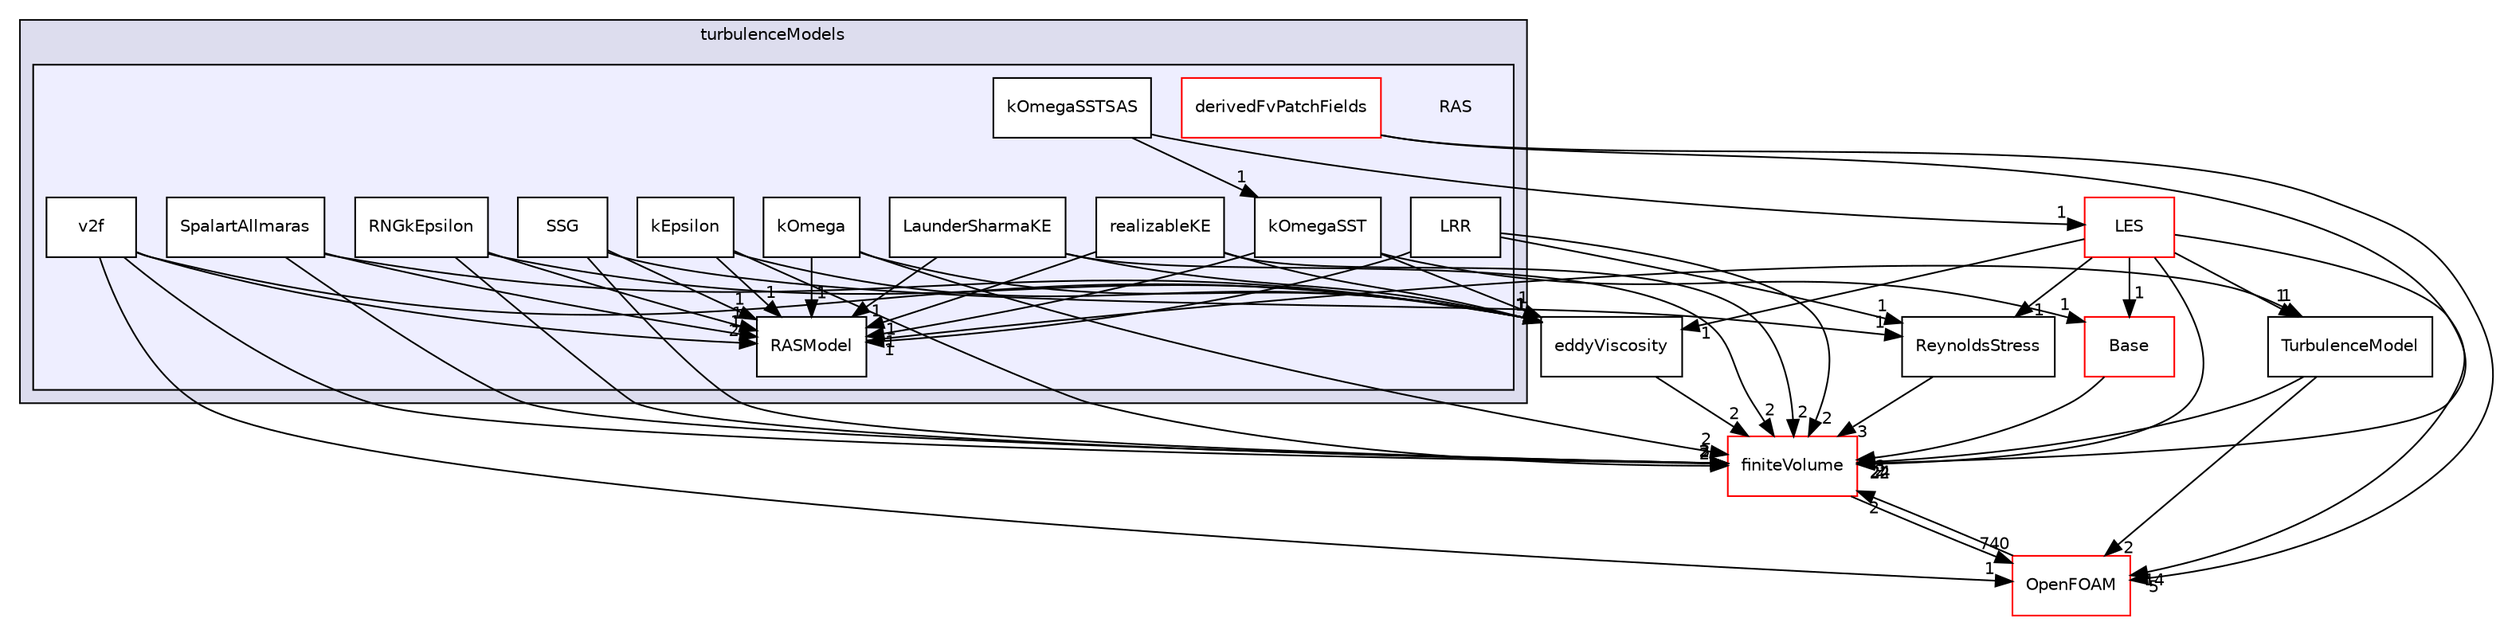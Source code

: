 digraph "src/TurbulenceModels/turbulenceModels/RAS" {
  bgcolor=transparent;
  compound=true
  node [ fontsize="10", fontname="Helvetica"];
  edge [ labelfontsize="10", labelfontname="Helvetica"];
  subgraph clusterdir_a3dc37bcacf99bb6122ed819dac99f09 {
    graph [ bgcolor="#ddddee", pencolor="black", label="turbulenceModels" fontname="Helvetica", fontsize="10", URL="dir_a3dc37bcacf99bb6122ed819dac99f09.html"]
  subgraph clusterdir_adfb94148fb30832cafb0debb79458ba {
    graph [ bgcolor="#eeeeff", pencolor="black", label="" URL="dir_adfb94148fb30832cafb0debb79458ba.html"];
    dir_adfb94148fb30832cafb0debb79458ba [shape=plaintext label="RAS"];
    dir_22069f5775fb39fd683a4fab70e8b0be [shape=box label="derivedFvPatchFields" color="red" fillcolor="white" style="filled" URL="dir_22069f5775fb39fd683a4fab70e8b0be.html"];
    dir_3d5ed68583805be1f0a9af877a94e07c [shape=box label="kEpsilon" color="black" fillcolor="white" style="filled" URL="dir_3d5ed68583805be1f0a9af877a94e07c.html"];
    dir_b789ab196b83def530222ba4d6ce61d2 [shape=box label="kOmega" color="black" fillcolor="white" style="filled" URL="dir_b789ab196b83def530222ba4d6ce61d2.html"];
    dir_f85db535a91ca35479c22a595fdea04d [shape=box label="kOmegaSST" color="black" fillcolor="white" style="filled" URL="dir_f85db535a91ca35479c22a595fdea04d.html"];
    dir_173588af1e28e268cab55784a59def39 [shape=box label="kOmegaSSTSAS" color="black" fillcolor="white" style="filled" URL="dir_173588af1e28e268cab55784a59def39.html"];
    dir_f28ad0dbf1b7b3d65e1ee348a1be56ee [shape=box label="LaunderSharmaKE" color="black" fillcolor="white" style="filled" URL="dir_f28ad0dbf1b7b3d65e1ee348a1be56ee.html"];
    dir_4ec67b7c49669a18fbe52e9005bc8fcc [shape=box label="LRR" color="black" fillcolor="white" style="filled" URL="dir_4ec67b7c49669a18fbe52e9005bc8fcc.html"];
    dir_695988d4b6a6c12df1635b93ccab0d53 [shape=box label="RASModel" color="black" fillcolor="white" style="filled" URL="dir_695988d4b6a6c12df1635b93ccab0d53.html"];
    dir_7aec7bf4d1f6087b3d1151586f10525a [shape=box label="realizableKE" color="black" fillcolor="white" style="filled" URL="dir_7aec7bf4d1f6087b3d1151586f10525a.html"];
    dir_239c96af6f8a4efdc6ee2b93db001075 [shape=box label="RNGkEpsilon" color="black" fillcolor="white" style="filled" URL="dir_239c96af6f8a4efdc6ee2b93db001075.html"];
    dir_afb4581ca6d80e62c2b8784acacd3ddd [shape=box label="SpalartAllmaras" color="black" fillcolor="white" style="filled" URL="dir_afb4581ca6d80e62c2b8784acacd3ddd.html"];
    dir_1b9f963ce4828ec536a07906761b6417 [shape=box label="SSG" color="black" fillcolor="white" style="filled" URL="dir_1b9f963ce4828ec536a07906761b6417.html"];
    dir_321aa34efacf9feb8b3ed55026f12d45 [shape=box label="v2f" color="black" fillcolor="white" style="filled" URL="dir_321aa34efacf9feb8b3ed55026f12d45.html"];
  }
  }
  dir_9bd15774b555cf7259a6fa18f99fe99b [shape=box label="finiteVolume" color="red" URL="dir_9bd15774b555cf7259a6fa18f99fe99b.html"];
  dir_9fc1e48ca755258281286cef4f8e0bec [shape=box label="LES" color="red" URL="dir_9fc1e48ca755258281286cef4f8e0bec.html"];
  dir_3832ed45651eb26efa0c13129dbd5167 [shape=box label="Base" color="red" URL="dir_3832ed45651eb26efa0c13129dbd5167.html"];
  dir_f4ac237440903b58b2b7b64b0e39044f [shape=box label="TurbulenceModel" URL="dir_f4ac237440903b58b2b7b64b0e39044f.html"];
  dir_a67c08fbd1e754f82bdfbdb2e52c41bb [shape=box label="ReynoldsStress" URL="dir_a67c08fbd1e754f82bdfbdb2e52c41bb.html"];
  dir_c5473ff19b20e6ec4dfe5c310b3778a8 [shape=box label="OpenFOAM" color="red" URL="dir_c5473ff19b20e6ec4dfe5c310b3778a8.html"];
  dir_2ce9cd11231736fb615d4764f347b0fd [shape=box label="eddyViscosity" URL="dir_2ce9cd11231736fb615d4764f347b0fd.html"];
  dir_9bd15774b555cf7259a6fa18f99fe99b->dir_c5473ff19b20e6ec4dfe5c310b3778a8 [headlabel="740", labeldistance=1.5 headhref="dir_000873_001927.html"];
  dir_9fc1e48ca755258281286cef4f8e0bec->dir_9bd15774b555cf7259a6fa18f99fe99b [headlabel="22", labeldistance=1.5 headhref="dir_003099_000873.html"];
  dir_9fc1e48ca755258281286cef4f8e0bec->dir_3832ed45651eb26efa0c13129dbd5167 [headlabel="1", labeldistance=1.5 headhref="dir_003099_003071.html"];
  dir_9fc1e48ca755258281286cef4f8e0bec->dir_f4ac237440903b58b2b7b64b0e39044f [headlabel="1", labeldistance=1.5 headhref="dir_003099_003148.html"];
  dir_9fc1e48ca755258281286cef4f8e0bec->dir_a67c08fbd1e754f82bdfbdb2e52c41bb [headlabel="1", labeldistance=1.5 headhref="dir_003099_003147.html"];
  dir_9fc1e48ca755258281286cef4f8e0bec->dir_c5473ff19b20e6ec4dfe5c310b3778a8 [headlabel="14", labeldistance=1.5 headhref="dir_003099_001927.html"];
  dir_9fc1e48ca755258281286cef4f8e0bec->dir_2ce9cd11231736fb615d4764f347b0fd [headlabel="1", labeldistance=1.5 headhref="dir_003099_003098.html"];
  dir_321aa34efacf9feb8b3ed55026f12d45->dir_9bd15774b555cf7259a6fa18f99fe99b [headlabel="2", labeldistance=1.5 headhref="dir_003146_000873.html"];
  dir_321aa34efacf9feb8b3ed55026f12d45->dir_c5473ff19b20e6ec4dfe5c310b3778a8 [headlabel="1", labeldistance=1.5 headhref="dir_003146_001927.html"];
  dir_321aa34efacf9feb8b3ed55026f12d45->dir_695988d4b6a6c12df1635b93ccab0d53 [headlabel="2", labeldistance=1.5 headhref="dir_003146_003141.html"];
  dir_321aa34efacf9feb8b3ed55026f12d45->dir_2ce9cd11231736fb615d4764f347b0fd [headlabel="1", labeldistance=1.5 headhref="dir_003146_003098.html"];
  dir_173588af1e28e268cab55784a59def39->dir_9fc1e48ca755258281286cef4f8e0bec [headlabel="1", labeldistance=1.5 headhref="dir_003138_003099.html"];
  dir_173588af1e28e268cab55784a59def39->dir_f85db535a91ca35479c22a595fdea04d [headlabel="1", labeldistance=1.5 headhref="dir_003138_003137.html"];
  dir_b789ab196b83def530222ba4d6ce61d2->dir_9bd15774b555cf7259a6fa18f99fe99b [headlabel="2", labeldistance=1.5 headhref="dir_003136_000873.html"];
  dir_b789ab196b83def530222ba4d6ce61d2->dir_695988d4b6a6c12df1635b93ccab0d53 [headlabel="1", labeldistance=1.5 headhref="dir_003136_003141.html"];
  dir_b789ab196b83def530222ba4d6ce61d2->dir_2ce9cd11231736fb615d4764f347b0fd [headlabel="1", labeldistance=1.5 headhref="dir_003136_003098.html"];
  dir_3832ed45651eb26efa0c13129dbd5167->dir_9bd15774b555cf7259a6fa18f99fe99b [headlabel="3", labeldistance=1.5 headhref="dir_003071_000873.html"];
  dir_7aec7bf4d1f6087b3d1151586f10525a->dir_9bd15774b555cf7259a6fa18f99fe99b [headlabel="2", labeldistance=1.5 headhref="dir_003142_000873.html"];
  dir_7aec7bf4d1f6087b3d1151586f10525a->dir_695988d4b6a6c12df1635b93ccab0d53 [headlabel="1", labeldistance=1.5 headhref="dir_003142_003141.html"];
  dir_7aec7bf4d1f6087b3d1151586f10525a->dir_2ce9cd11231736fb615d4764f347b0fd [headlabel="1", labeldistance=1.5 headhref="dir_003142_003098.html"];
  dir_4ec67b7c49669a18fbe52e9005bc8fcc->dir_9bd15774b555cf7259a6fa18f99fe99b [headlabel="2", labeldistance=1.5 headhref="dir_003140_000873.html"];
  dir_4ec67b7c49669a18fbe52e9005bc8fcc->dir_a67c08fbd1e754f82bdfbdb2e52c41bb [headlabel="1", labeldistance=1.5 headhref="dir_003140_003147.html"];
  dir_4ec67b7c49669a18fbe52e9005bc8fcc->dir_695988d4b6a6c12df1635b93ccab0d53 [headlabel="1", labeldistance=1.5 headhref="dir_003140_003141.html"];
  dir_f4ac237440903b58b2b7b64b0e39044f->dir_9bd15774b555cf7259a6fa18f99fe99b [headlabel="2", labeldistance=1.5 headhref="dir_003148_000873.html"];
  dir_f4ac237440903b58b2b7b64b0e39044f->dir_c5473ff19b20e6ec4dfe5c310b3778a8 [headlabel="2", labeldistance=1.5 headhref="dir_003148_001927.html"];
  dir_3d5ed68583805be1f0a9af877a94e07c->dir_9bd15774b555cf7259a6fa18f99fe99b [headlabel="2", labeldistance=1.5 headhref="dir_003135_000873.html"];
  dir_3d5ed68583805be1f0a9af877a94e07c->dir_695988d4b6a6c12df1635b93ccab0d53 [headlabel="1", labeldistance=1.5 headhref="dir_003135_003141.html"];
  dir_3d5ed68583805be1f0a9af877a94e07c->dir_2ce9cd11231736fb615d4764f347b0fd [headlabel="1", labeldistance=1.5 headhref="dir_003135_003098.html"];
  dir_a67c08fbd1e754f82bdfbdb2e52c41bb->dir_9bd15774b555cf7259a6fa18f99fe99b [headlabel="3", labeldistance=1.5 headhref="dir_003147_000873.html"];
  dir_f28ad0dbf1b7b3d65e1ee348a1be56ee->dir_9bd15774b555cf7259a6fa18f99fe99b [headlabel="2", labeldistance=1.5 headhref="dir_003139_000873.html"];
  dir_f28ad0dbf1b7b3d65e1ee348a1be56ee->dir_695988d4b6a6c12df1635b93ccab0d53 [headlabel="1", labeldistance=1.5 headhref="dir_003139_003141.html"];
  dir_f28ad0dbf1b7b3d65e1ee348a1be56ee->dir_2ce9cd11231736fb615d4764f347b0fd [headlabel="1", labeldistance=1.5 headhref="dir_003139_003098.html"];
  dir_c5473ff19b20e6ec4dfe5c310b3778a8->dir_9bd15774b555cf7259a6fa18f99fe99b [headlabel="2", labeldistance=1.5 headhref="dir_001927_000873.html"];
  dir_22069f5775fb39fd683a4fab70e8b0be->dir_9bd15774b555cf7259a6fa18f99fe99b [headlabel="24", labeldistance=1.5 headhref="dir_003128_000873.html"];
  dir_22069f5775fb39fd683a4fab70e8b0be->dir_c5473ff19b20e6ec4dfe5c310b3778a8 [headlabel="5", labeldistance=1.5 headhref="dir_003128_001927.html"];
  dir_239c96af6f8a4efdc6ee2b93db001075->dir_9bd15774b555cf7259a6fa18f99fe99b [headlabel="2", labeldistance=1.5 headhref="dir_003143_000873.html"];
  dir_239c96af6f8a4efdc6ee2b93db001075->dir_695988d4b6a6c12df1635b93ccab0d53 [headlabel="1", labeldistance=1.5 headhref="dir_003143_003141.html"];
  dir_239c96af6f8a4efdc6ee2b93db001075->dir_2ce9cd11231736fb615d4764f347b0fd [headlabel="1", labeldistance=1.5 headhref="dir_003143_003098.html"];
  dir_695988d4b6a6c12df1635b93ccab0d53->dir_f4ac237440903b58b2b7b64b0e39044f [headlabel="1", labeldistance=1.5 headhref="dir_003141_003148.html"];
  dir_1b9f963ce4828ec536a07906761b6417->dir_9bd15774b555cf7259a6fa18f99fe99b [headlabel="2", labeldistance=1.5 headhref="dir_003145_000873.html"];
  dir_1b9f963ce4828ec536a07906761b6417->dir_a67c08fbd1e754f82bdfbdb2e52c41bb [headlabel="1", labeldistance=1.5 headhref="dir_003145_003147.html"];
  dir_1b9f963ce4828ec536a07906761b6417->dir_695988d4b6a6c12df1635b93ccab0d53 [headlabel="1", labeldistance=1.5 headhref="dir_003145_003141.html"];
  dir_2ce9cd11231736fb615d4764f347b0fd->dir_9bd15774b555cf7259a6fa18f99fe99b [headlabel="2", labeldistance=1.5 headhref="dir_003098_000873.html"];
  dir_f85db535a91ca35479c22a595fdea04d->dir_3832ed45651eb26efa0c13129dbd5167 [headlabel="1", labeldistance=1.5 headhref="dir_003137_003071.html"];
  dir_f85db535a91ca35479c22a595fdea04d->dir_695988d4b6a6c12df1635b93ccab0d53 [headlabel="1", labeldistance=1.5 headhref="dir_003137_003141.html"];
  dir_f85db535a91ca35479c22a595fdea04d->dir_2ce9cd11231736fb615d4764f347b0fd [headlabel="1", labeldistance=1.5 headhref="dir_003137_003098.html"];
  dir_afb4581ca6d80e62c2b8784acacd3ddd->dir_9bd15774b555cf7259a6fa18f99fe99b [headlabel="3", labeldistance=1.5 headhref="dir_003144_000873.html"];
  dir_afb4581ca6d80e62c2b8784acacd3ddd->dir_695988d4b6a6c12df1635b93ccab0d53 [headlabel="1", labeldistance=1.5 headhref="dir_003144_003141.html"];
  dir_afb4581ca6d80e62c2b8784acacd3ddd->dir_2ce9cd11231736fb615d4764f347b0fd [headlabel="1", labeldistance=1.5 headhref="dir_003144_003098.html"];
}

